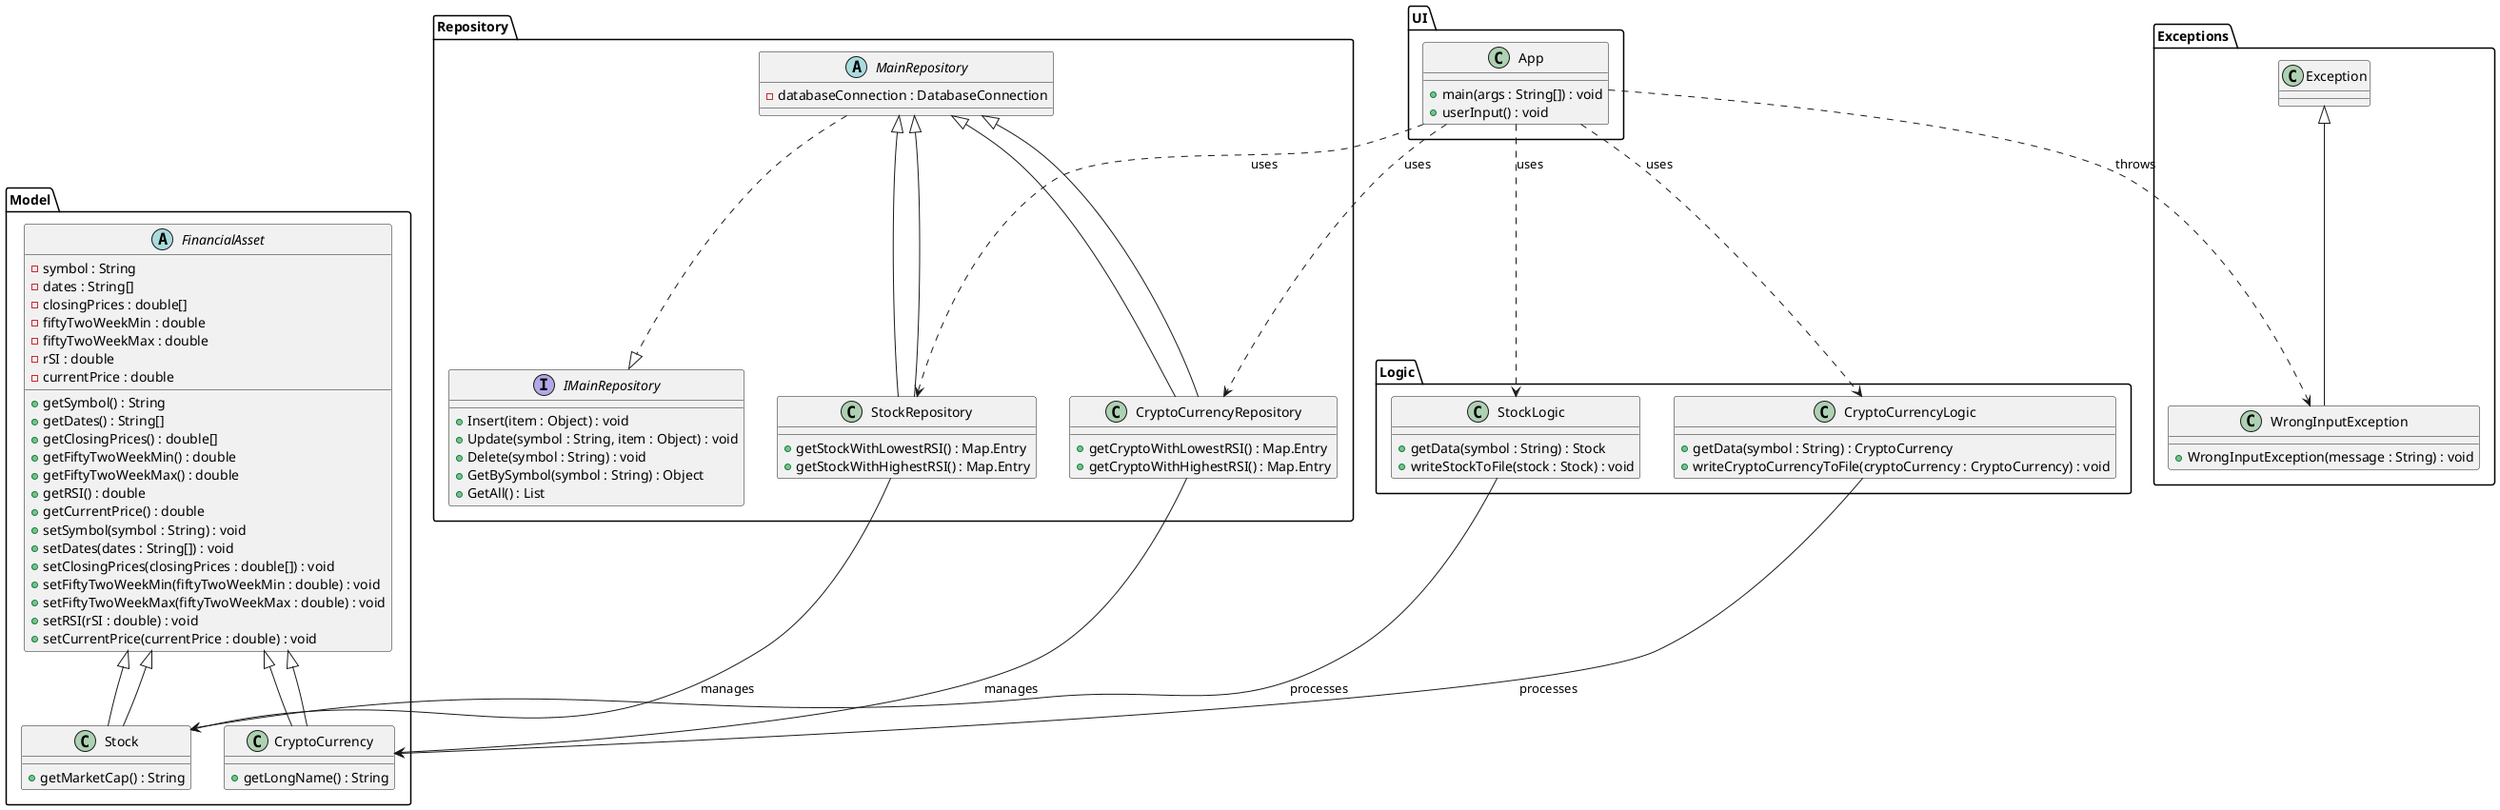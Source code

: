 @startuml

' Class diagram including FinancialAsset, Stock, CryptoCurrency, IMainRepository, and MainRepository

package "Model" {
    abstract class FinancialAsset {
        - symbol : String
        - dates : String[]
        - closingPrices : double[]
        - fiftyTwoWeekMin : double
        - fiftyTwoWeekMax : double
        - rSI : double
        - currentPrice : double
        + getSymbol() : String
        + getDates() : String[]
        + getClosingPrices() : double[]
        + getFiftyTwoWeekMin() : double
        + getFiftyTwoWeekMax() : double
        + getRSI() : double
        + getCurrentPrice() : double
        + setSymbol(symbol : String) : void
        + setDates(dates : String[]) : void
        + setClosingPrices(closingPrices : double[]) : void
        + setFiftyTwoWeekMin(fiftyTwoWeekMin : double) : void
        + setFiftyTwoWeekMax(fiftyTwoWeekMax : double) : void
        + setRSI(rSI : double) : void
        + setCurrentPrice(currentPrice : double) : void
    }

    class Stock extends FinancialAsset {
        + getMarketCap() : String
    }

    class CryptoCurrency extends FinancialAsset {
        + getLongName() : String
    }
}

package "Logic" {
    class StockLogic {
        + getData(symbol : String) : Stock
        + writeStockToFile(stock : Stock) : void
    }

    class CryptoCurrencyLogic {
        + getData(symbol : String) : CryptoCurrency
        + writeCryptoCurrencyToFile(cryptoCurrency : CryptoCurrency) : void
    }
}

package "Repository" {
    interface IMainRepository {
        + Insert(item : Object) : void
        + Update(symbol : String, item : Object) : void
        + Delete(symbol : String) : void
        + GetBySymbol(symbol : String) : Object
        + GetAll() : List
    }

    abstract class MainRepository {
        - databaseConnection : DatabaseConnection
    }

    class StockRepository extends MainRepository {
        + getStockWithLowestRSI() : Map.Entry
        + getStockWithHighestRSI() : Map.Entry
    }

    class CryptoCurrencyRepository extends MainRepository {
        + getCryptoWithLowestRSI() : Map.Entry
        + getCryptoWithHighestRSI() : Map.Entry
    }
}

package "Exceptions" {
    class WrongInputException extends Exception {
        + WrongInputException(message : String) : void
    }
}

package "UI" {
    class App {
        + main(args : String[]) : void
        + userInput() : void
    }
}

' Relationships
App ..> StockRepository : uses
App ..> CryptoCurrencyRepository : uses
App ..> StockLogic : uses
App ..> CryptoCurrencyLogic : uses
App ..> WrongInputException : throws

StockRepository --> Stock : manages
CryptoCurrencyRepository --> CryptoCurrency : manages

StockLogic --> Stock : processes
CryptoCurrencyLogic --> CryptoCurrency : processes

Stock --|> FinancialAsset
CryptoCurrency --|> FinancialAsset

StockRepository --|> MainRepository
CryptoCurrencyRepository --|> MainRepository
MainRepository ..|> IMainRepository

@enduml
